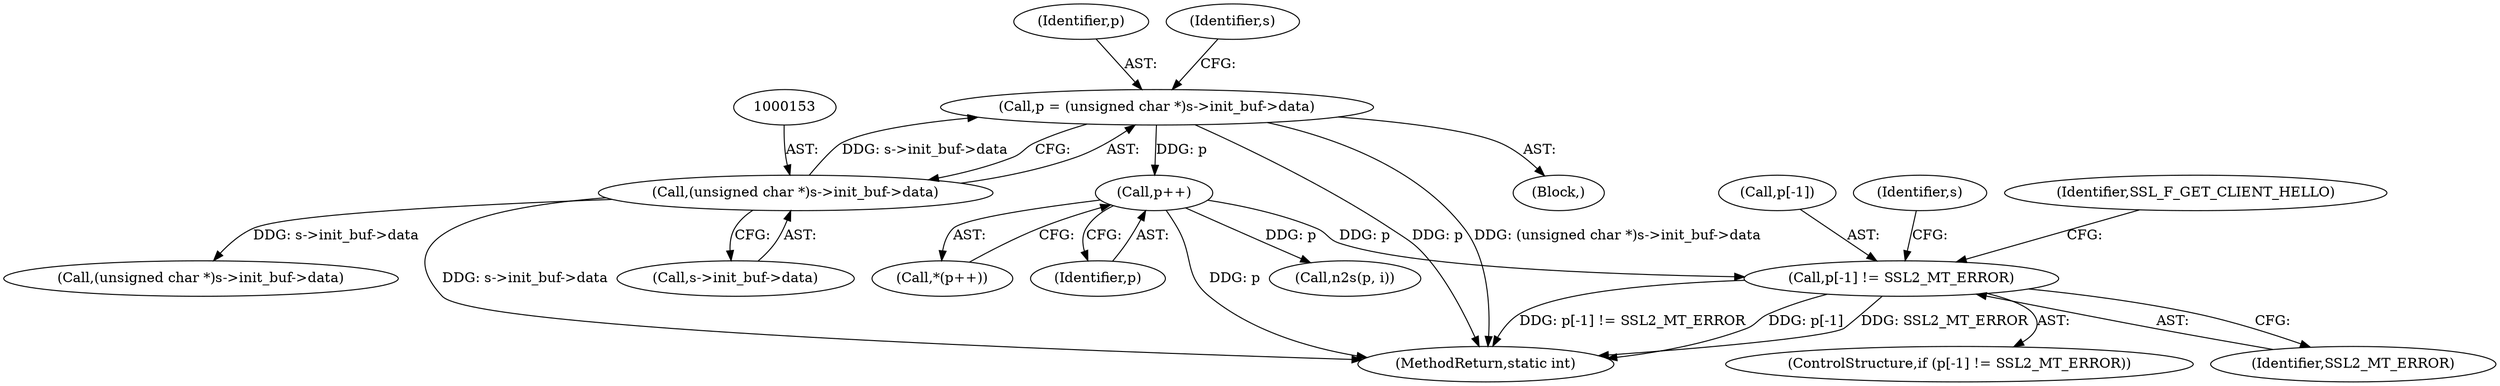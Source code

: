 digraph "0_openssl_d81a1600588b726c2bdccda7efad3cc7a87d6245@array" {
"1000209" [label="(Call,p[-1] != SSL2_MT_ERROR)"];
"1000204" [label="(Call,p++)"];
"1000150" [label="(Call,p = (unsigned char *)s->init_buf->data)"];
"1000152" [label="(Call,(unsigned char *)s->init_buf->data)"];
"1000204" [label="(Call,p++)"];
"1000205" [label="(Identifier,p)"];
"1000151" [label="(Identifier,p)"];
"1000320" [label="(Call,(unsigned char *)s->init_buf->data)"];
"1000555" [label="(MethodReturn,static int)"];
"1000210" [label="(Call,p[-1])"];
"1000217" [label="(Identifier,s)"];
"1000208" [label="(ControlStructure,if (p[-1] != SSL2_MT_ERROR))"];
"1000224" [label="(Identifier,SSL_F_GET_CLIENT_HELLO)"];
"1000150" [label="(Call,p = (unsigned char *)s->init_buf->data)"];
"1000229" [label="(Call,n2s(p, i))"];
"1000112" [label="(Block,)"];
"1000203" [label="(Call,*(p++))"];
"1000162" [label="(Identifier,s)"];
"1000152" [label="(Call,(unsigned char *)s->init_buf->data)"];
"1000214" [label="(Identifier,SSL2_MT_ERROR)"];
"1000154" [label="(Call,s->init_buf->data)"];
"1000209" [label="(Call,p[-1] != SSL2_MT_ERROR)"];
"1000209" -> "1000208"  [label="AST: "];
"1000209" -> "1000214"  [label="CFG: "];
"1000210" -> "1000209"  [label="AST: "];
"1000214" -> "1000209"  [label="AST: "];
"1000217" -> "1000209"  [label="CFG: "];
"1000224" -> "1000209"  [label="CFG: "];
"1000209" -> "1000555"  [label="DDG: p[-1] != SSL2_MT_ERROR"];
"1000209" -> "1000555"  [label="DDG: p[-1]"];
"1000209" -> "1000555"  [label="DDG: SSL2_MT_ERROR"];
"1000204" -> "1000209"  [label="DDG: p"];
"1000204" -> "1000203"  [label="AST: "];
"1000204" -> "1000205"  [label="CFG: "];
"1000205" -> "1000204"  [label="AST: "];
"1000203" -> "1000204"  [label="CFG: "];
"1000204" -> "1000555"  [label="DDG: p"];
"1000150" -> "1000204"  [label="DDG: p"];
"1000204" -> "1000229"  [label="DDG: p"];
"1000150" -> "1000112"  [label="AST: "];
"1000150" -> "1000152"  [label="CFG: "];
"1000151" -> "1000150"  [label="AST: "];
"1000152" -> "1000150"  [label="AST: "];
"1000162" -> "1000150"  [label="CFG: "];
"1000150" -> "1000555"  [label="DDG: p"];
"1000150" -> "1000555"  [label="DDG: (unsigned char *)s->init_buf->data"];
"1000152" -> "1000150"  [label="DDG: s->init_buf->data"];
"1000152" -> "1000154"  [label="CFG: "];
"1000153" -> "1000152"  [label="AST: "];
"1000154" -> "1000152"  [label="AST: "];
"1000152" -> "1000555"  [label="DDG: s->init_buf->data"];
"1000152" -> "1000320"  [label="DDG: s->init_buf->data"];
}
